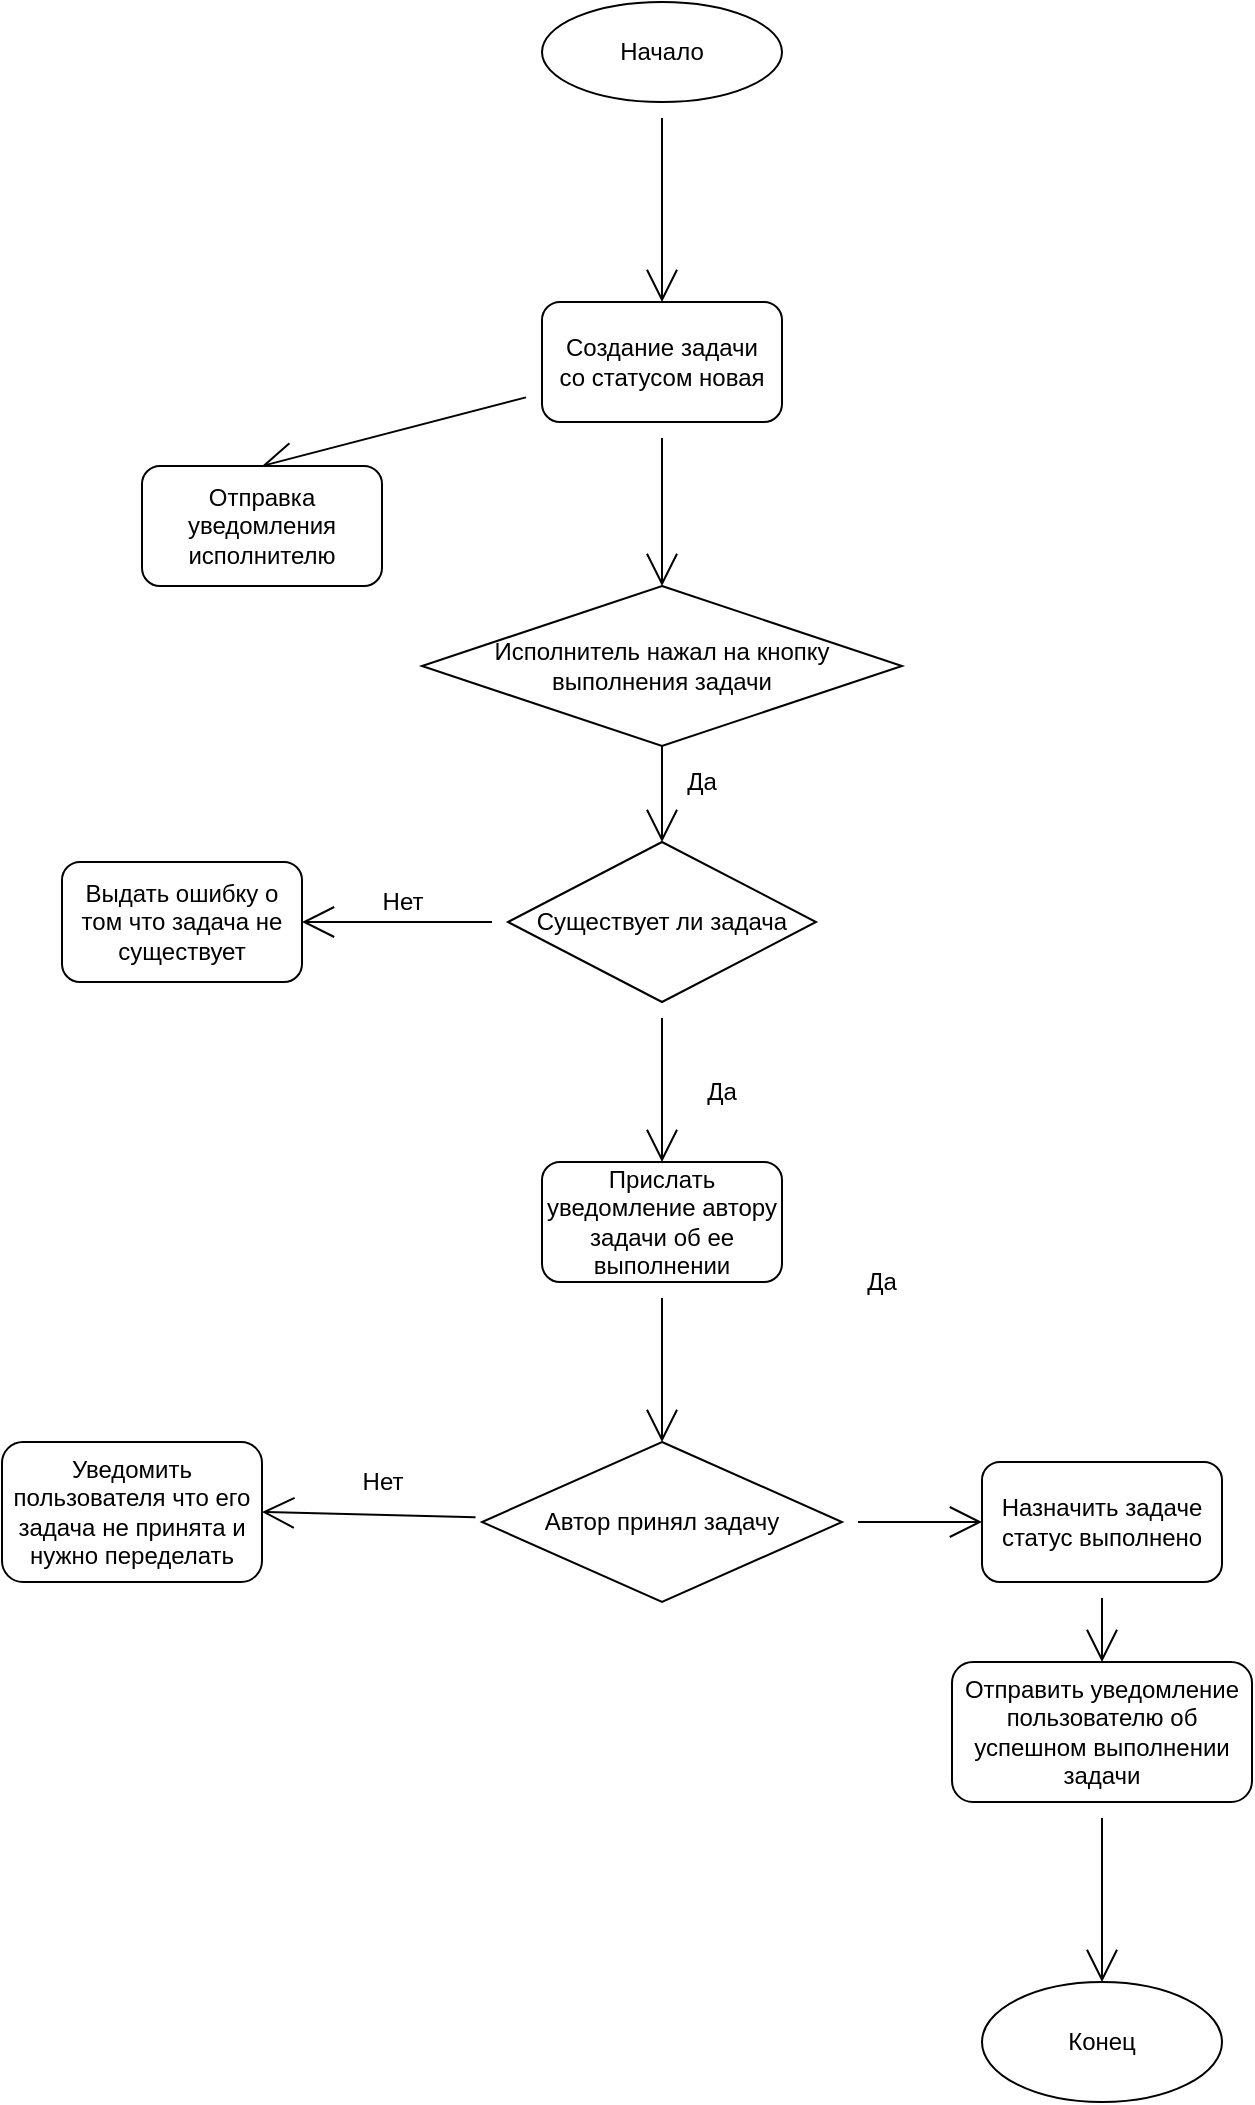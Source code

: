 <mxfile version="15.3.5" type="github">
  <diagram id="eljdMXhu0_WSPIQtSqgn" name="Page-1">
    <mxGraphModel dx="1590" dy="773" grid="1" gridSize="10" guides="1" tooltips="1" connect="1" arrows="1" fold="1" page="1" pageScale="1" pageWidth="827" pageHeight="1169" math="0" shadow="0">
      <root>
        <mxCell id="0" />
        <mxCell id="1" parent="0" />
        <mxCell id="XudJxdpQxAtrRwLnoNJt-3" style="edgeStyle=none;curved=1;rounded=0;orthogonalLoop=1;jettySize=auto;html=1;entryX=0.5;entryY=0;entryDx=0;entryDy=0;endArrow=open;startSize=14;endSize=14;sourcePerimeterSpacing=8;targetPerimeterSpacing=8;" edge="1" parent="1" source="XudJxdpQxAtrRwLnoNJt-1" target="XudJxdpQxAtrRwLnoNJt-2">
          <mxGeometry relative="1" as="geometry" />
        </mxCell>
        <mxCell id="XudJxdpQxAtrRwLnoNJt-1" value="Начало" style="ellipse;whiteSpace=wrap;html=1;hachureGap=4;pointerEvents=0;" vertex="1" parent="1">
          <mxGeometry x="320" y="30" width="120" height="50" as="geometry" />
        </mxCell>
        <mxCell id="XudJxdpQxAtrRwLnoNJt-10" style="edgeStyle=none;curved=1;rounded=0;orthogonalLoop=1;jettySize=auto;html=1;entryX=0.5;entryY=0;entryDx=0;entryDy=0;endArrow=open;startSize=14;endSize=14;sourcePerimeterSpacing=8;targetPerimeterSpacing=8;" edge="1" parent="1" source="XudJxdpQxAtrRwLnoNJt-2" target="XudJxdpQxAtrRwLnoNJt-5">
          <mxGeometry relative="1" as="geometry" />
        </mxCell>
        <mxCell id="XudJxdpQxAtrRwLnoNJt-11" style="edgeStyle=none;curved=1;rounded=0;orthogonalLoop=1;jettySize=auto;html=1;entryX=0.5;entryY=0;entryDx=0;entryDy=0;endArrow=open;startSize=14;endSize=14;sourcePerimeterSpacing=8;targetPerimeterSpacing=8;" edge="1" parent="1" source="XudJxdpQxAtrRwLnoNJt-2" target="XudJxdpQxAtrRwLnoNJt-9">
          <mxGeometry relative="1" as="geometry" />
        </mxCell>
        <mxCell id="XudJxdpQxAtrRwLnoNJt-2" value="Создание задачи&lt;br&gt;со статусом новая" style="rounded=1;whiteSpace=wrap;html=1;hachureGap=4;pointerEvents=0;" vertex="1" parent="1">
          <mxGeometry x="320" y="180" width="120" height="60" as="geometry" />
        </mxCell>
        <mxCell id="XudJxdpQxAtrRwLnoNJt-5" value="Отправка уведомления исполнителю" style="rounded=1;whiteSpace=wrap;html=1;hachureGap=4;pointerEvents=0;" vertex="1" parent="1">
          <mxGeometry x="120" y="262" width="120" height="60" as="geometry" />
        </mxCell>
        <mxCell id="XudJxdpQxAtrRwLnoNJt-9" value="Исполнитель нажал на кнопку выполнения задачи" style="rhombus;whiteSpace=wrap;html=1;hachureGap=4;pointerEvents=0;" vertex="1" parent="1">
          <mxGeometry x="260" y="322" width="240" height="80" as="geometry" />
        </mxCell>
        <mxCell id="XudJxdpQxAtrRwLnoNJt-37" style="edgeStyle=none;curved=1;rounded=0;orthogonalLoop=1;jettySize=auto;html=1;exitX=0.5;exitY=1;exitDx=0;exitDy=0;entryX=0.5;entryY=0;entryDx=0;entryDy=0;endArrow=open;startSize=14;endSize=14;sourcePerimeterSpacing=8;targetPerimeterSpacing=8;" edge="1" parent="1" source="XudJxdpQxAtrRwLnoNJt-9" target="XudJxdpQxAtrRwLnoNJt-35">
          <mxGeometry relative="1" as="geometry" />
        </mxCell>
        <mxCell id="XudJxdpQxAtrRwLnoNJt-13" value="Да" style="text;html=1;strokeColor=none;fillColor=none;align=center;verticalAlign=middle;whiteSpace=wrap;rounded=0;hachureGap=4;pointerEvents=0;" vertex="1" parent="1">
          <mxGeometry x="380" y="410" width="40" height="20" as="geometry" />
        </mxCell>
        <mxCell id="XudJxdpQxAtrRwLnoNJt-18" style="edgeStyle=none;curved=1;rounded=0;orthogonalLoop=1;jettySize=auto;html=1;entryX=0.5;entryY=0;entryDx=0;entryDy=0;endArrow=open;startSize=14;endSize=14;sourcePerimeterSpacing=8;targetPerimeterSpacing=8;" edge="1" parent="1" source="XudJxdpQxAtrRwLnoNJt-14" target="XudJxdpQxAtrRwLnoNJt-16">
          <mxGeometry relative="1" as="geometry" />
        </mxCell>
        <mxCell id="XudJxdpQxAtrRwLnoNJt-14" value="Прислать уведомление автору задачи об ее выполнении" style="rounded=1;whiteSpace=wrap;html=1;hachureGap=4;pointerEvents=0;" vertex="1" parent="1">
          <mxGeometry x="320" y="610" width="120" height="60" as="geometry" />
        </mxCell>
        <mxCell id="XudJxdpQxAtrRwLnoNJt-26" style="edgeStyle=none;curved=1;rounded=0;orthogonalLoop=1;jettySize=auto;html=1;entryX=0;entryY=0.5;entryDx=0;entryDy=0;endArrow=open;startSize=14;endSize=14;sourcePerimeterSpacing=8;targetPerimeterSpacing=8;" edge="1" parent="1" source="XudJxdpQxAtrRwLnoNJt-16" target="XudJxdpQxAtrRwLnoNJt-23">
          <mxGeometry relative="1" as="geometry" />
        </mxCell>
        <mxCell id="XudJxdpQxAtrRwLnoNJt-28" style="edgeStyle=none;curved=1;rounded=0;orthogonalLoop=1;jettySize=auto;html=1;endArrow=open;startSize=14;endSize=14;sourcePerimeterSpacing=8;targetPerimeterSpacing=8;entryX=1;entryY=0.5;entryDx=0;entryDy=0;" edge="1" parent="1" source="XudJxdpQxAtrRwLnoNJt-16" target="XudJxdpQxAtrRwLnoNJt-30">
          <mxGeometry relative="1" as="geometry">
            <mxPoint x="190" y="690" as="targetPoint" />
          </mxGeometry>
        </mxCell>
        <mxCell id="XudJxdpQxAtrRwLnoNJt-16" value="Автор принял задачу" style="rhombus;whiteSpace=wrap;html=1;hachureGap=4;pointerEvents=0;" vertex="1" parent="1">
          <mxGeometry x="290" y="750" width="180" height="80" as="geometry" />
        </mxCell>
        <mxCell id="XudJxdpQxAtrRwLnoNJt-21" value="Да" style="text;html=1;strokeColor=none;fillColor=none;align=center;verticalAlign=middle;whiteSpace=wrap;rounded=0;hachureGap=4;pointerEvents=0;" vertex="1" parent="1">
          <mxGeometry x="470" y="660" width="40" height="20" as="geometry" />
        </mxCell>
        <mxCell id="XudJxdpQxAtrRwLnoNJt-43" style="edgeStyle=none;curved=1;rounded=0;orthogonalLoop=1;jettySize=auto;html=1;endArrow=open;startSize=14;endSize=14;sourcePerimeterSpacing=8;targetPerimeterSpacing=8;" edge="1" parent="1" source="XudJxdpQxAtrRwLnoNJt-22">
          <mxGeometry relative="1" as="geometry">
            <mxPoint x="600" y="1020" as="targetPoint" />
          </mxGeometry>
        </mxCell>
        <mxCell id="XudJxdpQxAtrRwLnoNJt-22" value="Отправить уведомление пользователю об успешном выполнении задачи" style="rounded=1;whiteSpace=wrap;html=1;hachureGap=4;pointerEvents=0;" vertex="1" parent="1">
          <mxGeometry x="525" y="860" width="150" height="70" as="geometry" />
        </mxCell>
        <mxCell id="XudJxdpQxAtrRwLnoNJt-27" style="edgeStyle=none;curved=1;rounded=0;orthogonalLoop=1;jettySize=auto;html=1;entryX=0.5;entryY=0;entryDx=0;entryDy=0;endArrow=open;startSize=14;endSize=14;sourcePerimeterSpacing=8;targetPerimeterSpacing=8;" edge="1" parent="1" source="XudJxdpQxAtrRwLnoNJt-23" target="XudJxdpQxAtrRwLnoNJt-22">
          <mxGeometry relative="1" as="geometry" />
        </mxCell>
        <mxCell id="XudJxdpQxAtrRwLnoNJt-23" value="Назначить задаче статус выполнено" style="rounded=1;whiteSpace=wrap;html=1;hachureGap=4;pointerEvents=0;" vertex="1" parent="1">
          <mxGeometry x="540" y="760" width="120" height="60" as="geometry" />
        </mxCell>
        <mxCell id="XudJxdpQxAtrRwLnoNJt-29" value="Нет" style="text;html=1;align=center;verticalAlign=middle;resizable=0;points=[];autosize=1;strokeColor=none;fillColor=none;" vertex="1" parent="1">
          <mxGeometry x="220" y="760" width="40" height="20" as="geometry" />
        </mxCell>
        <mxCell id="XudJxdpQxAtrRwLnoNJt-30" value="Уведомить пользователя что его задача не принята и нужно переделать" style="rounded=1;whiteSpace=wrap;html=1;hachureGap=4;pointerEvents=0;" vertex="1" parent="1">
          <mxGeometry x="50" y="750" width="130" height="70" as="geometry" />
        </mxCell>
        <mxCell id="XudJxdpQxAtrRwLnoNJt-38" style="edgeStyle=none;curved=1;rounded=0;orthogonalLoop=1;jettySize=auto;html=1;entryX=0.5;entryY=0;entryDx=0;entryDy=0;endArrow=open;startSize=14;endSize=14;sourcePerimeterSpacing=8;targetPerimeterSpacing=8;" edge="1" parent="1" source="XudJxdpQxAtrRwLnoNJt-35" target="XudJxdpQxAtrRwLnoNJt-14">
          <mxGeometry relative="1" as="geometry" />
        </mxCell>
        <mxCell id="XudJxdpQxAtrRwLnoNJt-40" style="edgeStyle=none;curved=1;rounded=0;orthogonalLoop=1;jettySize=auto;html=1;endArrow=open;startSize=14;endSize=14;sourcePerimeterSpacing=8;targetPerimeterSpacing=8;" edge="1" parent="1" source="XudJxdpQxAtrRwLnoNJt-35">
          <mxGeometry relative="1" as="geometry">
            <mxPoint x="200" y="490" as="targetPoint" />
          </mxGeometry>
        </mxCell>
        <mxCell id="XudJxdpQxAtrRwLnoNJt-35" value="Существует ли задача" style="rhombus;whiteSpace=wrap;html=1;hachureGap=4;pointerEvents=0;" vertex="1" parent="1">
          <mxGeometry x="303" y="450" width="154" height="80" as="geometry" />
        </mxCell>
        <mxCell id="XudJxdpQxAtrRwLnoNJt-39" value="Да" style="text;html=1;strokeColor=none;fillColor=none;align=center;verticalAlign=middle;whiteSpace=wrap;rounded=0;hachureGap=4;pointerEvents=0;" vertex="1" parent="1">
          <mxGeometry x="390" y="565" width="40" height="20" as="geometry" />
        </mxCell>
        <mxCell id="XudJxdpQxAtrRwLnoNJt-41" value="Нет" style="text;html=1;align=center;verticalAlign=middle;resizable=0;points=[];autosize=1;strokeColor=none;fillColor=none;" vertex="1" parent="1">
          <mxGeometry x="230" y="470" width="40" height="20" as="geometry" />
        </mxCell>
        <mxCell id="XudJxdpQxAtrRwLnoNJt-42" value="Выдать ошибку о том что задача не существует" style="rounded=1;whiteSpace=wrap;html=1;hachureGap=4;pointerEvents=0;" vertex="1" parent="1">
          <mxGeometry x="80" y="460" width="120" height="60" as="geometry" />
        </mxCell>
        <mxCell id="XudJxdpQxAtrRwLnoNJt-44" value="Конец" style="ellipse;whiteSpace=wrap;html=1;hachureGap=4;pointerEvents=0;" vertex="1" parent="1">
          <mxGeometry x="540" y="1020" width="120" height="60" as="geometry" />
        </mxCell>
      </root>
    </mxGraphModel>
  </diagram>
</mxfile>
